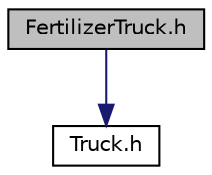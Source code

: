 digraph "FertilizerTruck.h"
{
 // LATEX_PDF_SIZE
  edge [fontname="Helvetica",fontsize="10",labelfontname="Helvetica",labelfontsize="10"];
  node [fontname="Helvetica",fontsize="10",shape=record];
  Node1 [label="FertilizerTruck.h",height=0.2,width=0.4,color="black", fillcolor="grey75", style="filled", fontcolor="black",tooltip="Class definition for Component 4 - Observer (ConcreteObserver)"];
  Node1 -> Node2 [color="midnightblue",fontsize="10",style="solid",fontname="Helvetica"];
  Node2 [label="Truck.h",height=0.2,width=0.4,color="black", fillcolor="white", style="filled",URL="$Truck_8h.html",tooltip="Class definition for Component 4 - Observer (Observer)"];
}
